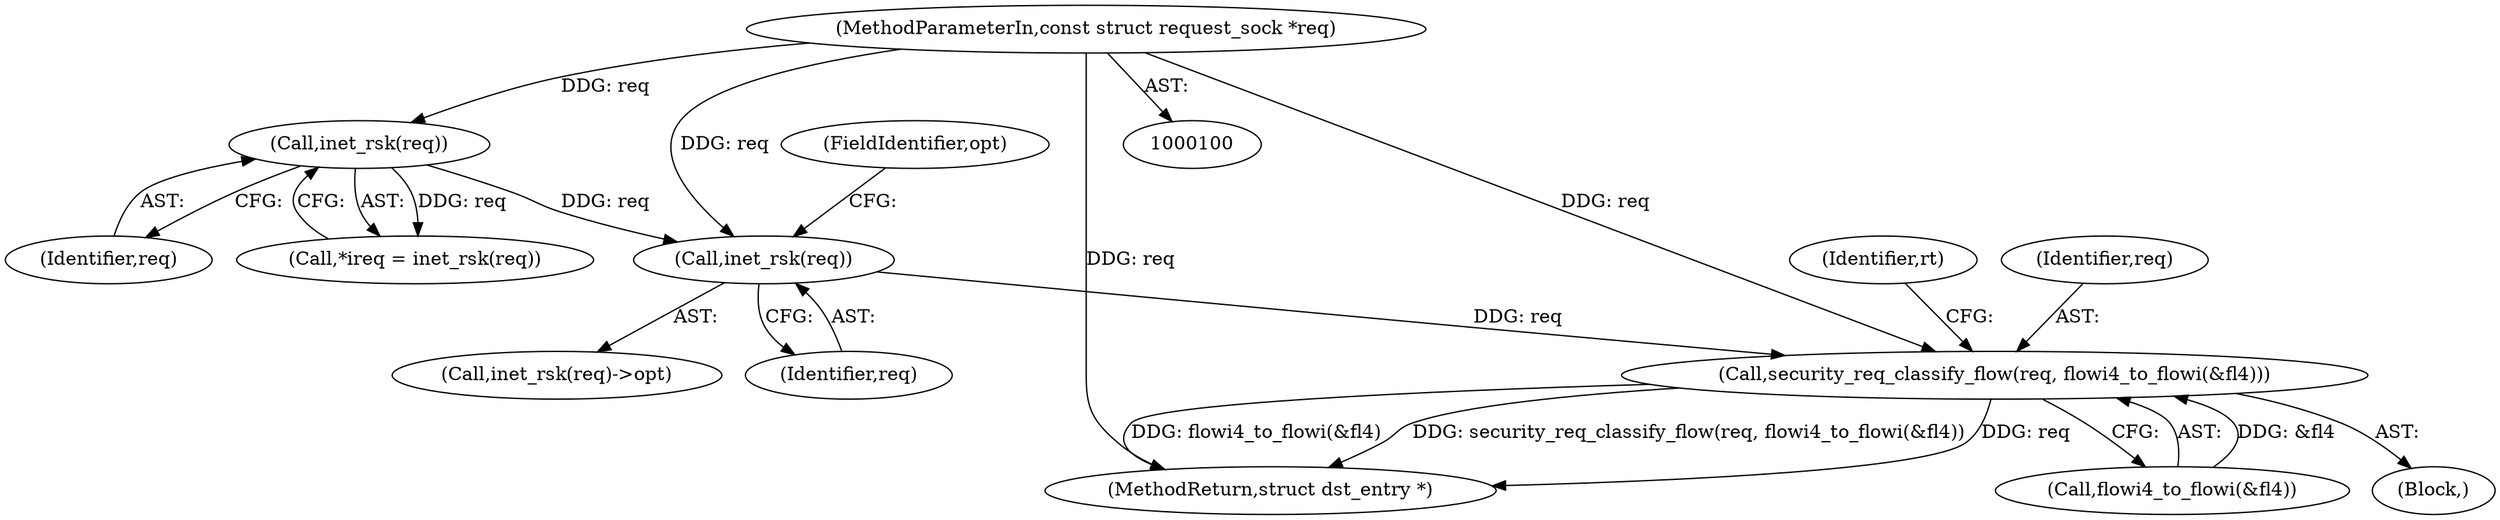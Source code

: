 digraph "0_linux_f6d8bd051c391c1c0458a30b2a7abcd939329259_14@pointer" {
"1000114" [label="(Call,inet_rsk(req))"];
"1000108" [label="(Call,inet_rsk(req))"];
"1000102" [label="(MethodParameterIn,const struct request_sock *req)"];
"1000166" [label="(Call,security_req_classify_flow(req, flowi4_to_flowi(&fl4)))"];
"1000102" [label="(MethodParameterIn,const struct request_sock *req)"];
"1000109" [label="(Identifier,req)"];
"1000106" [label="(Call,*ireq = inet_rsk(req))"];
"1000103" [label="(Block,)"];
"1000172" [label="(Identifier,rt)"];
"1000213" [label="(MethodReturn,struct dst_entry *)"];
"1000113" [label="(Call,inet_rsk(req)->opt)"];
"1000168" [label="(Call,flowi4_to_flowi(&fl4))"];
"1000166" [label="(Call,security_req_classify_flow(req, flowi4_to_flowi(&fl4)))"];
"1000167" [label="(Identifier,req)"];
"1000108" [label="(Call,inet_rsk(req))"];
"1000116" [label="(FieldIdentifier,opt)"];
"1000114" [label="(Call,inet_rsk(req))"];
"1000115" [label="(Identifier,req)"];
"1000114" -> "1000113"  [label="AST: "];
"1000114" -> "1000115"  [label="CFG: "];
"1000115" -> "1000114"  [label="AST: "];
"1000116" -> "1000114"  [label="CFG: "];
"1000108" -> "1000114"  [label="DDG: req"];
"1000102" -> "1000114"  [label="DDG: req"];
"1000114" -> "1000166"  [label="DDG: req"];
"1000108" -> "1000106"  [label="AST: "];
"1000108" -> "1000109"  [label="CFG: "];
"1000109" -> "1000108"  [label="AST: "];
"1000106" -> "1000108"  [label="CFG: "];
"1000108" -> "1000106"  [label="DDG: req"];
"1000102" -> "1000108"  [label="DDG: req"];
"1000102" -> "1000100"  [label="AST: "];
"1000102" -> "1000213"  [label="DDG: req"];
"1000102" -> "1000166"  [label="DDG: req"];
"1000166" -> "1000103"  [label="AST: "];
"1000166" -> "1000168"  [label="CFG: "];
"1000167" -> "1000166"  [label="AST: "];
"1000168" -> "1000166"  [label="AST: "];
"1000172" -> "1000166"  [label="CFG: "];
"1000166" -> "1000213"  [label="DDG: flowi4_to_flowi(&fl4)"];
"1000166" -> "1000213"  [label="DDG: security_req_classify_flow(req, flowi4_to_flowi(&fl4))"];
"1000166" -> "1000213"  [label="DDG: req"];
"1000168" -> "1000166"  [label="DDG: &fl4"];
}
